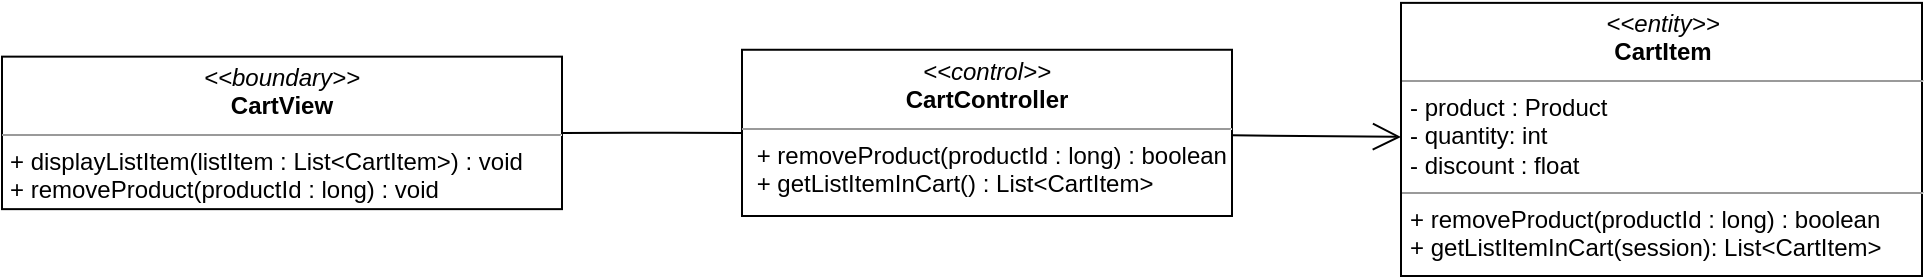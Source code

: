 <mxfile version="14.7.3" type="device"><diagram id="C5RBs43oDa-KdzZeNtuy" name="Page-1"><mxGraphModel dx="1038" dy="521" grid="1" gridSize="10" guides="1" tooltips="1" connect="1" arrows="1" fold="1" page="1" pageScale="1" pageWidth="827" pageHeight="1169" math="0" shadow="0"><root><mxCell id="WIyWlLk6GJQsqaUBKTNV-0"/><mxCell id="WIyWlLk6GJQsqaUBKTNV-1" parent="WIyWlLk6GJQsqaUBKTNV-0"/><mxCell id="XG8xUyeFuRRpgrpH0XOZ-0" value="&lt;p style=&quot;margin: 0px ; margin-top: 4px ; text-align: center&quot;&gt;&lt;i&gt;&amp;lt;&amp;lt;boundary&amp;gt;&amp;gt;&lt;/i&gt;&lt;br&gt;&lt;b&gt;CartView&lt;/b&gt;&lt;/p&gt;&lt;hr size=&quot;1&quot;&gt;&lt;p style=&quot;margin: 0px ; margin-left: 4px&quot;&gt;&lt;span&gt;+ displayListItem(listItem : List&amp;lt;CartItem&amp;gt;) : void&amp;nbsp;&lt;/span&gt;&lt;/p&gt;&lt;p style=&quot;margin: 0px ; margin-left: 4px&quot;&gt;&lt;span&gt;+ removeProduct(productId : long) : void&lt;br&gt;&lt;/span&gt;&lt;/p&gt;" style="verticalAlign=top;align=left;overflow=fill;fontSize=12;fontFamily=Helvetica;html=1;" parent="WIyWlLk6GJQsqaUBKTNV-1" vertex="1"><mxGeometry x="60" y="80.32" width="280" height="76.25" as="geometry"/></mxCell><mxCell id="XG8xUyeFuRRpgrpH0XOZ-1" value="" style="endArrow=none;html=1;edgeStyle=orthogonalEdgeStyle;exitX=1;exitY=0.5;exitDx=0;exitDy=0;" parent="WIyWlLk6GJQsqaUBKTNV-1" source="XG8xUyeFuRRpgrpH0XOZ-0" target="A_pbn7vDD7cQfCrQ7ZFP-0" edge="1"><mxGeometry relative="1" as="geometry"><mxPoint x="320" y="200" as="sourcePoint"/><mxPoint x="370" y="192.5" as="targetPoint"/></mxGeometry></mxCell><mxCell id="A_pbn7vDD7cQfCrQ7ZFP-0" value="&lt;p style=&quot;margin: 0px ; margin-top: 4px ; text-align: center&quot;&gt;&lt;i&gt;&amp;lt;&amp;lt;control&amp;gt;&amp;gt;&lt;/i&gt;&lt;br&gt;&lt;b&gt;CartController&lt;/b&gt;&lt;/p&gt;&lt;hr size=&quot;1&quot;&gt;&lt;p style=&quot;margin: 0px ; margin-left: 4px&quot;&gt;&lt;span&gt;&amp;nbsp;+ removeProduct(productId : long) : boolean&lt;/span&gt;&lt;/p&gt;&lt;p style=&quot;margin: 0px ; margin-left: 4px&quot;&gt;&amp;nbsp;+ getListItemInCart() : List&amp;lt;CartItem&amp;gt;&lt;/p&gt;" style="verticalAlign=top;align=left;overflow=fill;fontSize=12;fontFamily=Helvetica;html=1;" parent="WIyWlLk6GJQsqaUBKTNV-1" vertex="1"><mxGeometry x="430" y="76.88" width="245" height="83.12" as="geometry"/></mxCell><mxCell id="A_pbn7vDD7cQfCrQ7ZFP-1" value="&lt;p style=&quot;margin: 0px ; margin-top: 4px ; text-align: center&quot;&gt;&lt;i&gt;&amp;lt;&amp;lt;entity&amp;gt;&amp;gt;&lt;/i&gt;&lt;br&gt;&lt;b&gt;CartItem&lt;/b&gt;&lt;/p&gt;&lt;hr size=&quot;1&quot;&gt;&lt;p style=&quot;margin: 0px ; margin-left: 4px&quot;&gt;- product : Product&lt;/p&gt;&lt;p style=&quot;margin: 0px ; margin-left: 4px&quot;&gt;- quantity: int&lt;br&gt;- discount : float&lt;/p&gt;&lt;hr size=&quot;1&quot;&gt;&lt;p style=&quot;margin: 0px ; margin-left: 4px&quot;&gt;+ removeProduct(productId : long) : boolean&lt;/p&gt;&lt;p style=&quot;margin: 0px ; margin-left: 4px&quot;&gt;+ getListItemInCart(session): List&amp;lt;CartItem&amp;gt;&lt;br&gt;&lt;/p&gt;" style="verticalAlign=top;align=left;overflow=fill;fontSize=12;fontFamily=Helvetica;html=1;" parent="WIyWlLk6GJQsqaUBKTNV-1" vertex="1"><mxGeometry x="759.5" y="53.44" width="260.5" height="136.56" as="geometry"/></mxCell><mxCell id="A_pbn7vDD7cQfCrQ7ZFP-4" value="" style="endArrow=open;endFill=1;endSize=12;html=1;" parent="WIyWlLk6GJQsqaUBKTNV-1" source="A_pbn7vDD7cQfCrQ7ZFP-0" target="A_pbn7vDD7cQfCrQ7ZFP-1" edge="1"><mxGeometry width="160" relative="1" as="geometry"><mxPoint x="650" y="270" as="sourcePoint"/><mxPoint x="810" y="270" as="targetPoint"/></mxGeometry></mxCell></root></mxGraphModel></diagram></mxfile>